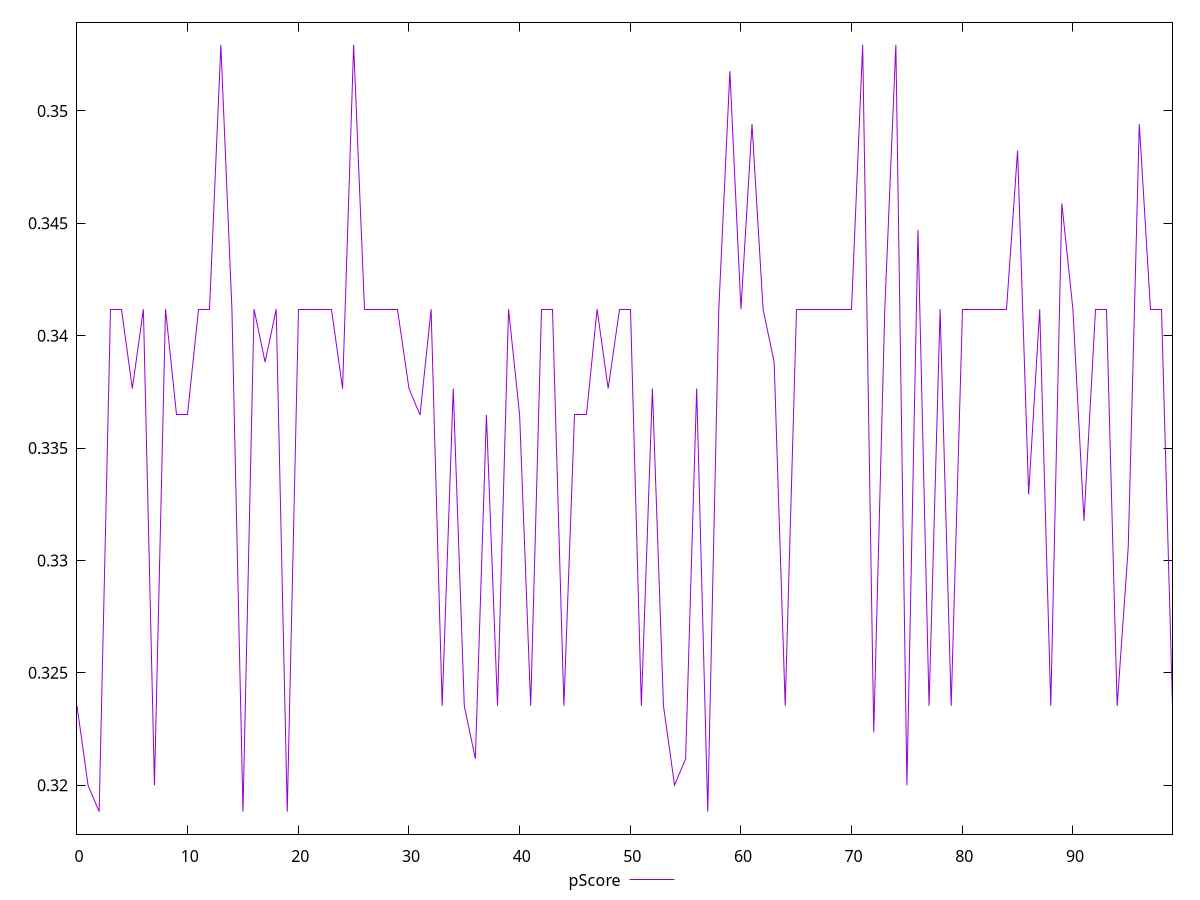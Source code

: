 reset

$pScore <<EOF
0 0.32352941176470584
1 0.32
2 0.31882352941176473
3 0.3411764705882353
4 0.3411764705882353
5 0.3376470588235294
6 0.3411764705882353
7 0.32
8 0.3411764705882353
9 0.3364705882352941
10 0.3364705882352941
11 0.3411764705882353
12 0.3411764705882353
13 0.3529411764705882
14 0.3411764705882353
15 0.31882352941176473
16 0.3411764705882353
17 0.3388235294117647
18 0.3411764705882353
19 0.31882352941176473
20 0.3411764705882353
21 0.3411764705882353
22 0.3411764705882353
23 0.3411764705882353
24 0.3376470588235294
25 0.3529411764705882
26 0.3411764705882353
27 0.3411764705882353
28 0.3411764705882353
29 0.3411764705882353
30 0.3376470588235294
31 0.3364705882352941
32 0.3411764705882353
33 0.32352941176470584
34 0.3376470588235294
35 0.32352941176470584
36 0.3211764705882353
37 0.3364705882352941
38 0.32352941176470584
39 0.3411764705882353
40 0.3364705882352941
41 0.32352941176470584
42 0.3411764705882353
43 0.3411764705882353
44 0.32352941176470584
45 0.3364705882352941
46 0.3364705882352941
47 0.3411764705882353
48 0.3376470588235294
49 0.3411764705882353
50 0.3411764705882353
51 0.32352941176470584
52 0.3376470588235294
53 0.32352941176470584
54 0.32
55 0.3211764705882353
56 0.3376470588235294
57 0.31882352941176473
58 0.3411764705882353
59 0.3517647058823529
60 0.3411764705882353
61 0.3494117647058823
62 0.3411764705882353
63 0.3388235294117647
64 0.32352941176470584
65 0.3411764705882353
66 0.3411764705882353
67 0.3411764705882353
68 0.3411764705882353
69 0.3411764705882353
70 0.3411764705882353
71 0.3529411764705882
72 0.3223529411764706
73 0.3411764705882353
74 0.3529411764705882
75 0.32
76 0.3447058823529412
77 0.32352941176470584
78 0.3411764705882353
79 0.32352941176470584
80 0.3411764705882353
81 0.3411764705882353
82 0.3411764705882353
83 0.3411764705882353
84 0.3411764705882353
85 0.3482352941176471
86 0.33294117647058824
87 0.3411764705882353
88 0.32352941176470584
89 0.3458823529411765
90 0.3411764705882353
91 0.33176470588235296
92 0.3411764705882353
93 0.3411764705882353
94 0.32352941176470584
95 0.3305882352941176
96 0.3494117647058823
97 0.3411764705882353
98 0.3411764705882353
99 0.32352941176470584
EOF

set key outside below
set xrange [0:99]
set yrange [0.3178235294117647:0.3539411764705882]
set trange [0.3178235294117647:0.3539411764705882]
set terminal svg size 640, 500 enhanced background rgb 'white'
set output "report_00018_2021-02-10T15-25-16.877Z/unused-javascript/samples/pages+cached+noadtech/pScore/values.svg"

plot $pScore title "pScore" with line

reset
